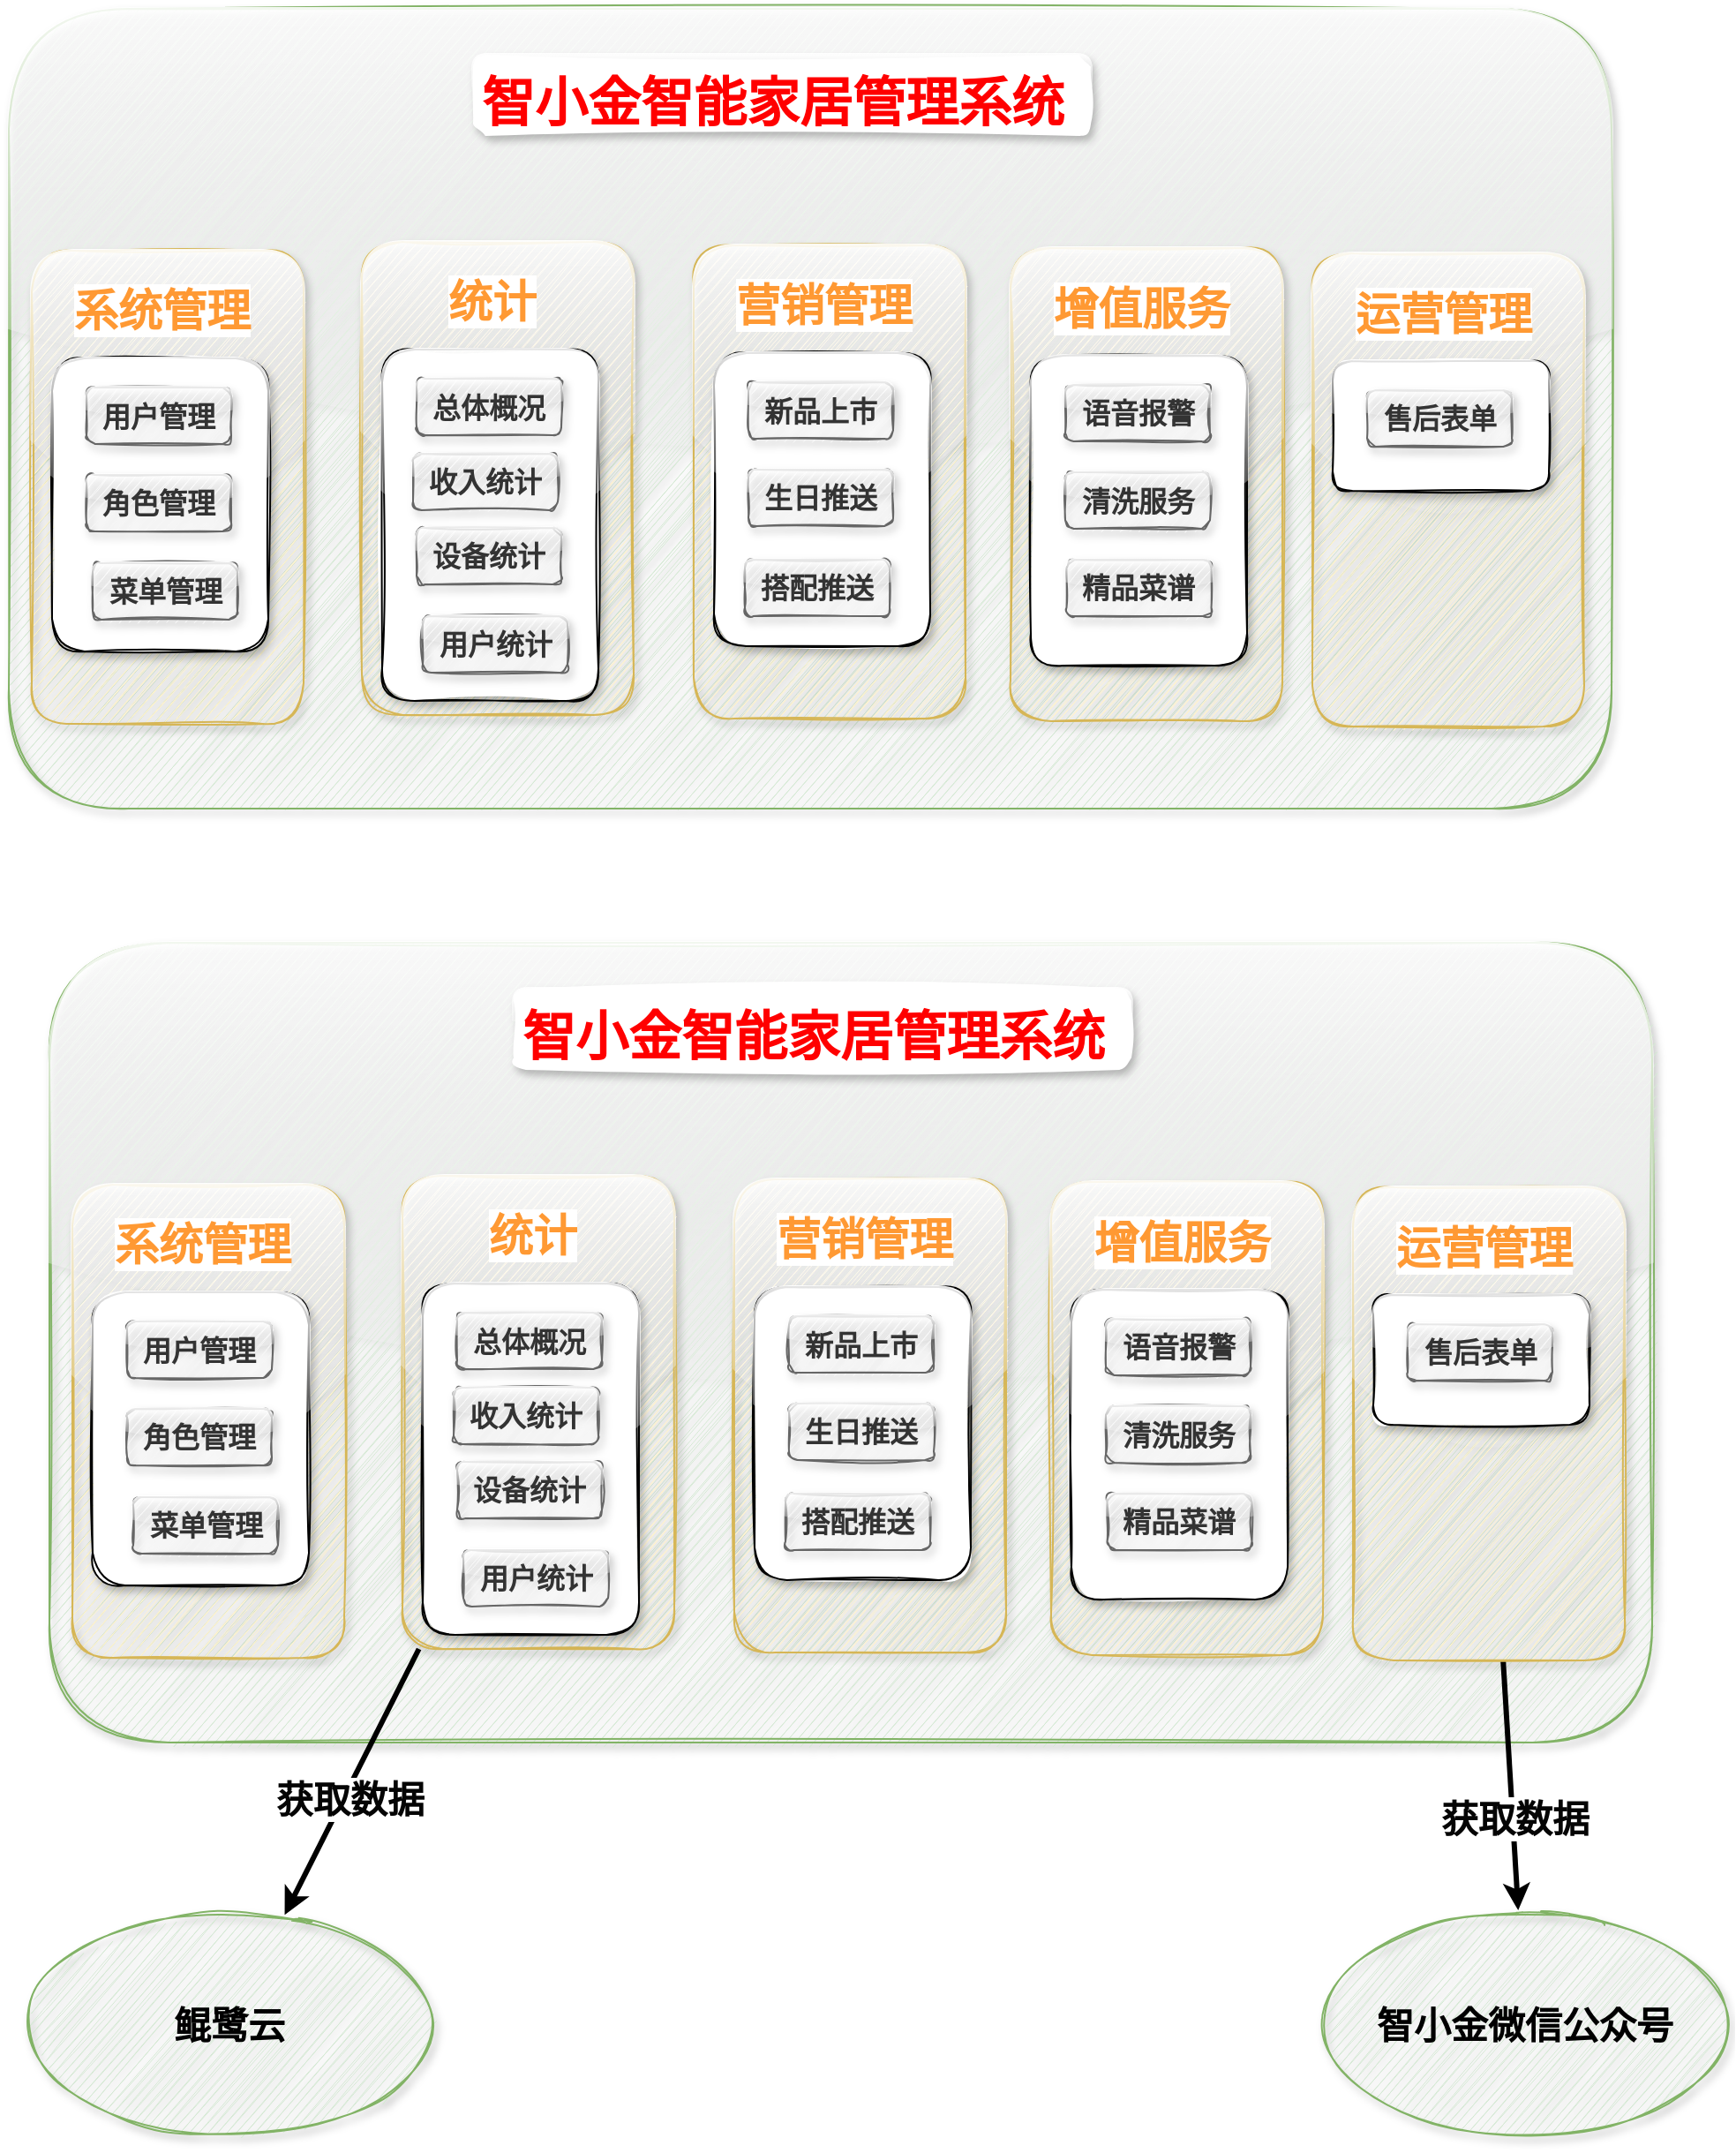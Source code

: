 <mxfile version="16.5.6" type="github">
  <diagram id="Ht1M8jgEwFfnCIfOTk4-" name="Page-1">
    <mxGraphModel dx="1382" dy="-55" grid="0" gridSize="10" guides="1" tooltips="1" connect="0" arrows="1" fold="1" page="1" pageScale="1" pageWidth="1169" pageHeight="827" math="0" shadow="0">
      <root>
        <mxCell id="0" />
        <mxCell id="1" parent="0" />
        <mxCell id="StkEX8WNFYKrYod38pFv-10" value="" style="rounded=1;whiteSpace=wrap;html=1;fillColor=#d5e8d4;strokeColor=#82b366;glass=1;shadow=1;labelBackgroundColor=none;labelBorderColor=none;sketch=1;" parent="1" vertex="1">
          <mxGeometry x="169" y="877" width="908" height="453" as="geometry" />
        </mxCell>
        <mxCell id="StkEX8WNFYKrYod38pFv-9" value="&lt;h1 style=&quot;font-size: 30px&quot;&gt;智小金智能家居管理系统&lt;/h1&gt;" style="text;html=1;strokeColor=none;fillColor=default;spacing=5;spacingTop=-20;whiteSpace=wrap;overflow=hidden;rounded=1;fontSize=30;labelBorderColor=none;labelBackgroundColor=none;fontStyle=0;shadow=1;glass=1;sketch=1;fontColor=#FF0000;" parent="1" vertex="1">
          <mxGeometry x="432" y="903" width="350" height="46" as="geometry" />
        </mxCell>
        <mxCell id="MBSTme_2oMOcWK-TbNuE-2" value="" style="rounded=1;whiteSpace=wrap;html=1;fontSize=20;fillColor=#fff2cc;strokeColor=#d6b656;shadow=1;glass=1;sketch=1;" parent="1" vertex="1">
          <mxGeometry x="182" y="1014" width="154" height="268" as="geometry" />
        </mxCell>
        <mxCell id="MBSTme_2oMOcWK-TbNuE-5" value="" style="rounded=1;whiteSpace=wrap;html=1;fontSize=20;sketch=1;shadow=1;glass=1;" parent="1" vertex="1">
          <mxGeometry x="193.5" y="1075" width="122.5" height="166" as="geometry" />
        </mxCell>
        <mxCell id="MBSTme_2oMOcWK-TbNuE-1" value="用户管理" style="rounded=1;whiteSpace=wrap;html=1;fontSize=16;fontStyle=1;fillColor=#f5f5f5;strokeColor=#666666;fontColor=#333333;shadow=1;glass=1;sketch=1;" parent="1" vertex="1">
          <mxGeometry x="213" y="1091.5" width="82" height="32" as="geometry" />
        </mxCell>
        <mxCell id="MBSTme_2oMOcWK-TbNuE-4" value="系统管理" style="text;html=1;strokeColor=none;fillColor=none;align=center;verticalAlign=middle;whiteSpace=wrap;rounded=1;fontSize=25;fontStyle=1;labelBackgroundColor=default;labelBorderColor=none;glass=1;shadow=1;sketch=1;fontColor=#FF9933;" parent="1" vertex="1">
          <mxGeometry x="196" y="1032" width="120" height="30" as="geometry" />
        </mxCell>
        <mxCell id="MBSTme_2oMOcWK-TbNuE-6" value="角色管理" style="rounded=1;whiteSpace=wrap;html=1;fontSize=16;fontStyle=1;fillColor=#f5f5f5;strokeColor=#666666;fontColor=#333333;glass=1;shadow=1;sketch=1;" parent="1" vertex="1">
          <mxGeometry x="213" y="1141" width="82" height="32" as="geometry" />
        </mxCell>
        <mxCell id="MBSTme_2oMOcWK-TbNuE-7" value="菜单管理" style="rounded=1;whiteSpace=wrap;html=1;fontSize=16;fontStyle=1;fillColor=#f5f5f5;strokeColor=#666666;fontColor=#333333;glass=1;shadow=1;sketch=1;" parent="1" vertex="1">
          <mxGeometry x="216.5" y="1191" width="82" height="32" as="geometry" />
        </mxCell>
        <mxCell id="MBSTme_2oMOcWK-TbNuE-9" value="" style="rounded=1;whiteSpace=wrap;html=1;fontSize=20;fillColor=#fff2cc;strokeColor=#d6b656;shadow=1;glass=1;sketch=1;" parent="1" vertex="1">
          <mxGeometry x="369" y="1009" width="154" height="268" as="geometry" />
        </mxCell>
        <mxCell id="MBSTme_2oMOcWK-TbNuE-10" value="" style="rounded=1;whiteSpace=wrap;html=1;fontSize=20;sketch=1;shadow=1;glass=1;" parent="1" vertex="1">
          <mxGeometry x="380.5" y="1070" width="122.5" height="199" as="geometry" />
        </mxCell>
        <mxCell id="MBSTme_2oMOcWK-TbNuE-11" value="总体概况" style="rounded=1;whiteSpace=wrap;html=1;fontSize=16;fontStyle=1;fillColor=#f5f5f5;strokeColor=#666666;fontColor=#333333;shadow=1;glass=1;sketch=1;" parent="1" vertex="1">
          <mxGeometry x="400" y="1086.5" width="82" height="32" as="geometry" />
        </mxCell>
        <mxCell id="MBSTme_2oMOcWK-TbNuE-12" value="统计" style="text;html=1;strokeColor=none;fillColor=none;align=center;verticalAlign=middle;whiteSpace=wrap;rounded=1;fontSize=25;fontStyle=1;labelBackgroundColor=default;labelBorderColor=none;glass=1;shadow=1;sketch=1;fontColor=#FF9933;" parent="1" vertex="1">
          <mxGeometry x="383" y="1027" width="120" height="30" as="geometry" />
        </mxCell>
        <mxCell id="MBSTme_2oMOcWK-TbNuE-13" value="设备统计" style="rounded=1;whiteSpace=wrap;html=1;fontSize=16;fontStyle=1;fillColor=#f5f5f5;strokeColor=#666666;fontColor=#333333;glass=1;shadow=1;sketch=1;" parent="1" vertex="1">
          <mxGeometry x="400" y="1171" width="82" height="32" as="geometry" />
        </mxCell>
        <mxCell id="MBSTme_2oMOcWK-TbNuE-14" value="用户统计" style="rounded=1;whiteSpace=wrap;html=1;fontSize=16;fontStyle=1;fillColor=#f5f5f5;strokeColor=#666666;fontColor=#333333;glass=1;shadow=1;sketch=1;" parent="1" vertex="1">
          <mxGeometry x="403.5" y="1221" width="82" height="32" as="geometry" />
        </mxCell>
        <mxCell id="MBSTme_2oMOcWK-TbNuE-15" value="" style="rounded=1;whiteSpace=wrap;html=1;fontSize=20;fillColor=#fff2cc;strokeColor=#d6b656;shadow=1;glass=1;sketch=1;" parent="1" vertex="1">
          <mxGeometry x="557" y="1011" width="154" height="268" as="geometry" />
        </mxCell>
        <mxCell id="MBSTme_2oMOcWK-TbNuE-16" value="" style="rounded=1;whiteSpace=wrap;html=1;fontSize=20;sketch=1;shadow=1;glass=1;" parent="1" vertex="1">
          <mxGeometry x="568.5" y="1072" width="122.5" height="166" as="geometry" />
        </mxCell>
        <mxCell id="MBSTme_2oMOcWK-TbNuE-17" value="新品上市" style="rounded=1;whiteSpace=wrap;html=1;fontSize=16;fontStyle=1;fillColor=#f5f5f5;strokeColor=#666666;fontColor=#333333;shadow=1;glass=1;sketch=1;" parent="1" vertex="1">
          <mxGeometry x="588" y="1088.5" width="82" height="32" as="geometry" />
        </mxCell>
        <mxCell id="MBSTme_2oMOcWK-TbNuE-18" value="营销管理" style="text;html=1;strokeColor=none;fillColor=none;align=center;verticalAlign=middle;whiteSpace=wrap;rounded=1;fontSize=25;fontStyle=1;labelBackgroundColor=default;labelBorderColor=none;glass=1;shadow=1;sketch=1;fontColor=#FF9933;" parent="1" vertex="1">
          <mxGeometry x="571" y="1029" width="120" height="30" as="geometry" />
        </mxCell>
        <mxCell id="MBSTme_2oMOcWK-TbNuE-19" value="生日推送" style="rounded=1;whiteSpace=wrap;html=1;fontSize=16;fontStyle=1;fillColor=#f5f5f5;strokeColor=#666666;fontColor=#333333;glass=1;shadow=1;sketch=1;" parent="1" vertex="1">
          <mxGeometry x="588" y="1138" width="82" height="32" as="geometry" />
        </mxCell>
        <mxCell id="MBSTme_2oMOcWK-TbNuE-20" value="搭配推送" style="rounded=1;whiteSpace=wrap;html=1;fontSize=16;fontStyle=1;fillColor=#f5f5f5;strokeColor=#666666;fontColor=#333333;glass=1;shadow=1;sketch=1;" parent="1" vertex="1">
          <mxGeometry x="586" y="1189" width="82" height="32" as="geometry" />
        </mxCell>
        <mxCell id="MBSTme_2oMOcWK-TbNuE-21" value="" style="rounded=1;whiteSpace=wrap;html=1;fontSize=20;fillColor=#fff2cc;strokeColor=#d6b656;shadow=1;glass=1;sketch=1;" parent="1" vertex="1">
          <mxGeometry x="736.5" y="1012.5" width="154" height="268" as="geometry" />
        </mxCell>
        <mxCell id="MBSTme_2oMOcWK-TbNuE-22" value="" style="rounded=1;whiteSpace=wrap;html=1;fontSize=20;sketch=1;shadow=1;glass=1;" parent="1" vertex="1">
          <mxGeometry x="748" y="1073.5" width="122.5" height="175.5" as="geometry" />
        </mxCell>
        <mxCell id="MBSTme_2oMOcWK-TbNuE-23" value="语音报警" style="rounded=1;whiteSpace=wrap;html=1;fontSize=16;fontStyle=1;fillColor=#f5f5f5;strokeColor=#666666;fontColor=#333333;shadow=1;glass=1;sketch=1;" parent="1" vertex="1">
          <mxGeometry x="767.5" y="1090" width="82" height="32" as="geometry" />
        </mxCell>
        <mxCell id="MBSTme_2oMOcWK-TbNuE-24" value="增值服务" style="text;html=1;strokeColor=none;fillColor=none;align=center;verticalAlign=middle;whiteSpace=wrap;rounded=1;fontSize=25;fontStyle=1;labelBackgroundColor=default;labelBorderColor=none;glass=1;shadow=1;sketch=1;fontColor=#FF9933;" parent="1" vertex="1">
          <mxGeometry x="750.5" y="1030.5" width="120" height="30" as="geometry" />
        </mxCell>
        <mxCell id="MBSTme_2oMOcWK-TbNuE-25" value="清洗服务" style="rounded=1;whiteSpace=wrap;html=1;fontSize=16;fontStyle=1;fillColor=#f5f5f5;strokeColor=#666666;fontColor=#333333;glass=1;shadow=1;sketch=1;" parent="1" vertex="1">
          <mxGeometry x="767.5" y="1139.5" width="82" height="32" as="geometry" />
        </mxCell>
        <mxCell id="MBSTme_2oMOcWK-TbNuE-27" value="" style="rounded=1;whiteSpace=wrap;html=1;fontSize=20;fillColor=#fff2cc;strokeColor=#d6b656;shadow=1;glass=1;sketch=1;" parent="1" vertex="1">
          <mxGeometry x="907.5" y="1015.5" width="154" height="268" as="geometry" />
        </mxCell>
        <mxCell id="MBSTme_2oMOcWK-TbNuE-28" value="" style="rounded=1;whiteSpace=wrap;html=1;fontSize=20;sketch=1;shadow=1;glass=1;" parent="1" vertex="1">
          <mxGeometry x="919" y="1076.5" width="122.5" height="73.5" as="geometry" />
        </mxCell>
        <mxCell id="MBSTme_2oMOcWK-TbNuE-29" value="售后表单" style="rounded=1;whiteSpace=wrap;html=1;fontSize=16;fontStyle=1;fillColor=#f5f5f5;strokeColor=#666666;fontColor=#333333;shadow=1;glass=1;sketch=1;" parent="1" vertex="1">
          <mxGeometry x="938.5" y="1093" width="82" height="32" as="geometry" />
        </mxCell>
        <mxCell id="MBSTme_2oMOcWK-TbNuE-30" value="运营管理" style="text;html=1;strokeColor=none;fillColor=none;align=center;verticalAlign=middle;whiteSpace=wrap;rounded=1;fontSize=25;fontStyle=1;labelBackgroundColor=default;labelBorderColor=none;glass=1;shadow=1;sketch=1;fontColor=#FF9933;" parent="1" vertex="1">
          <mxGeometry x="921.5" y="1033.5" width="120" height="30" as="geometry" />
        </mxCell>
        <mxCell id="te4jrEQZptGzsJDtp4lp-1" value="收入统计" style="rounded=1;whiteSpace=wrap;html=1;fontSize=16;fontStyle=1;fillColor=#f5f5f5;strokeColor=#666666;fontColor=#333333;glass=1;shadow=1;sketch=1;" vertex="1" parent="1">
          <mxGeometry x="398" y="1129" width="82" height="32" as="geometry" />
        </mxCell>
        <mxCell id="te4jrEQZptGzsJDtp4lp-2" value="精品菜谱" style="rounded=1;whiteSpace=wrap;html=1;fontSize=16;fontStyle=1;fillColor=#f5f5f5;strokeColor=#666666;fontColor=#333333;glass=1;shadow=1;sketch=1;" vertex="1" parent="1">
          <mxGeometry x="768.25" y="1189" width="82" height="32" as="geometry" />
        </mxCell>
        <mxCell id="te4jrEQZptGzsJDtp4lp-3" value="" style="rounded=1;whiteSpace=wrap;html=1;fillColor=#d5e8d4;strokeColor=#82b366;glass=1;shadow=1;labelBackgroundColor=none;labelBorderColor=none;sketch=1;" vertex="1" parent="1">
          <mxGeometry x="192" y="1406" width="908" height="453" as="geometry" />
        </mxCell>
        <mxCell id="te4jrEQZptGzsJDtp4lp-4" value="&lt;h1 style=&quot;font-size: 30px&quot;&gt;智小金智能家居管理系统&lt;/h1&gt;" style="text;html=1;strokeColor=none;fillColor=default;spacing=5;spacingTop=-20;whiteSpace=wrap;overflow=hidden;rounded=1;fontSize=30;labelBorderColor=none;labelBackgroundColor=none;fontStyle=0;shadow=1;glass=1;sketch=1;fontColor=#FF0000;" vertex="1" parent="1">
          <mxGeometry x="455" y="1432" width="350" height="46" as="geometry" />
        </mxCell>
        <mxCell id="te4jrEQZptGzsJDtp4lp-5" value="" style="rounded=1;whiteSpace=wrap;html=1;fontSize=20;fillColor=#fff2cc;strokeColor=#d6b656;shadow=1;glass=1;sketch=1;" vertex="1" parent="1">
          <mxGeometry x="205" y="1543" width="154" height="268" as="geometry" />
        </mxCell>
        <mxCell id="te4jrEQZptGzsJDtp4lp-6" value="" style="rounded=1;whiteSpace=wrap;html=1;fontSize=20;sketch=1;shadow=1;glass=1;" vertex="1" parent="1">
          <mxGeometry x="216.5" y="1604" width="122.5" height="166" as="geometry" />
        </mxCell>
        <mxCell id="te4jrEQZptGzsJDtp4lp-7" value="用户管理" style="rounded=1;whiteSpace=wrap;html=1;fontSize=16;fontStyle=1;fillColor=#f5f5f5;strokeColor=#666666;fontColor=#333333;shadow=1;glass=1;sketch=1;" vertex="1" parent="1">
          <mxGeometry x="236" y="1620.5" width="82" height="32" as="geometry" />
        </mxCell>
        <mxCell id="te4jrEQZptGzsJDtp4lp-8" value="系统管理" style="text;html=1;strokeColor=none;fillColor=none;align=center;verticalAlign=middle;whiteSpace=wrap;rounded=1;fontSize=25;fontStyle=1;labelBackgroundColor=default;labelBorderColor=none;glass=1;shadow=1;sketch=1;fontColor=#FF9933;" vertex="1" parent="1">
          <mxGeometry x="219" y="1561" width="120" height="30" as="geometry" />
        </mxCell>
        <mxCell id="te4jrEQZptGzsJDtp4lp-9" value="角色管理" style="rounded=1;whiteSpace=wrap;html=1;fontSize=16;fontStyle=1;fillColor=#f5f5f5;strokeColor=#666666;fontColor=#333333;glass=1;shadow=1;sketch=1;" vertex="1" parent="1">
          <mxGeometry x="236" y="1670" width="82" height="32" as="geometry" />
        </mxCell>
        <mxCell id="te4jrEQZptGzsJDtp4lp-10" value="菜单管理" style="rounded=1;whiteSpace=wrap;html=1;fontSize=16;fontStyle=1;fillColor=#f5f5f5;strokeColor=#666666;fontColor=#333333;glass=1;shadow=1;sketch=1;" vertex="1" parent="1">
          <mxGeometry x="239.5" y="1720" width="82" height="32" as="geometry" />
        </mxCell>
        <mxCell id="te4jrEQZptGzsJDtp4lp-11" value="" style="rounded=1;whiteSpace=wrap;html=1;fontSize=20;fillColor=#fff2cc;strokeColor=#d6b656;shadow=1;glass=1;sketch=1;" vertex="1" parent="1">
          <mxGeometry x="392" y="1538" width="154" height="268" as="geometry" />
        </mxCell>
        <mxCell id="te4jrEQZptGzsJDtp4lp-12" value="" style="rounded=1;whiteSpace=wrap;html=1;fontSize=20;sketch=1;shadow=1;glass=1;" vertex="1" parent="1">
          <mxGeometry x="403.5" y="1599" width="122.5" height="199" as="geometry" />
        </mxCell>
        <mxCell id="te4jrEQZptGzsJDtp4lp-13" value="总体概况" style="rounded=1;whiteSpace=wrap;html=1;fontSize=16;fontStyle=1;fillColor=#f5f5f5;strokeColor=#666666;fontColor=#333333;shadow=1;glass=1;sketch=1;" vertex="1" parent="1">
          <mxGeometry x="423" y="1615.5" width="82" height="32" as="geometry" />
        </mxCell>
        <mxCell id="te4jrEQZptGzsJDtp4lp-14" value="统计" style="text;html=1;strokeColor=none;fillColor=none;align=center;verticalAlign=middle;whiteSpace=wrap;rounded=1;fontSize=25;fontStyle=1;labelBackgroundColor=default;labelBorderColor=none;glass=1;shadow=1;sketch=1;fontColor=#FF9933;" vertex="1" parent="1">
          <mxGeometry x="406" y="1556" width="120" height="30" as="geometry" />
        </mxCell>
        <mxCell id="te4jrEQZptGzsJDtp4lp-15" value="设备统计" style="rounded=1;whiteSpace=wrap;html=1;fontSize=16;fontStyle=1;fillColor=#f5f5f5;strokeColor=#666666;fontColor=#333333;glass=1;shadow=1;sketch=1;" vertex="1" parent="1">
          <mxGeometry x="423" y="1700" width="82" height="32" as="geometry" />
        </mxCell>
        <mxCell id="te4jrEQZptGzsJDtp4lp-16" value="用户统计" style="rounded=1;whiteSpace=wrap;html=1;fontSize=16;fontStyle=1;fillColor=#f5f5f5;strokeColor=#666666;fontColor=#333333;glass=1;shadow=1;sketch=1;" vertex="1" parent="1">
          <mxGeometry x="426.5" y="1750" width="82" height="32" as="geometry" />
        </mxCell>
        <mxCell id="te4jrEQZptGzsJDtp4lp-17" value="" style="rounded=1;whiteSpace=wrap;html=1;fontSize=20;fillColor=#fff2cc;strokeColor=#d6b656;shadow=1;glass=1;sketch=1;" vertex="1" parent="1">
          <mxGeometry x="580" y="1540" width="154" height="268" as="geometry" />
        </mxCell>
        <mxCell id="te4jrEQZptGzsJDtp4lp-18" value="" style="rounded=1;whiteSpace=wrap;html=1;fontSize=20;sketch=1;shadow=1;glass=1;" vertex="1" parent="1">
          <mxGeometry x="591.5" y="1601" width="122.5" height="166" as="geometry" />
        </mxCell>
        <mxCell id="te4jrEQZptGzsJDtp4lp-19" value="新品上市" style="rounded=1;whiteSpace=wrap;html=1;fontSize=16;fontStyle=1;fillColor=#f5f5f5;strokeColor=#666666;fontColor=#333333;shadow=1;glass=1;sketch=1;" vertex="1" parent="1">
          <mxGeometry x="611" y="1617.5" width="82" height="32" as="geometry" />
        </mxCell>
        <mxCell id="te4jrEQZptGzsJDtp4lp-20" value="营销管理" style="text;html=1;strokeColor=none;fillColor=none;align=center;verticalAlign=middle;whiteSpace=wrap;rounded=1;fontSize=25;fontStyle=1;labelBackgroundColor=default;labelBorderColor=none;glass=1;shadow=1;sketch=1;fontColor=#FF9933;" vertex="1" parent="1">
          <mxGeometry x="594" y="1558" width="120" height="30" as="geometry" />
        </mxCell>
        <mxCell id="te4jrEQZptGzsJDtp4lp-21" value="生日推送" style="rounded=1;whiteSpace=wrap;html=1;fontSize=16;fontStyle=1;fillColor=#f5f5f5;strokeColor=#666666;fontColor=#333333;glass=1;shadow=1;sketch=1;" vertex="1" parent="1">
          <mxGeometry x="611" y="1667" width="82" height="32" as="geometry" />
        </mxCell>
        <mxCell id="te4jrEQZptGzsJDtp4lp-22" value="搭配推送" style="rounded=1;whiteSpace=wrap;html=1;fontSize=16;fontStyle=1;fillColor=#f5f5f5;strokeColor=#666666;fontColor=#333333;glass=1;shadow=1;sketch=1;" vertex="1" parent="1">
          <mxGeometry x="609" y="1718" width="82" height="32" as="geometry" />
        </mxCell>
        <mxCell id="te4jrEQZptGzsJDtp4lp-23" style="rounded=0;orthogonalLoop=1;jettySize=auto;html=1;fontSize=21;fontColor=#FF0000;strokeWidth=3;" edge="1" source="te4jrEQZptGzsJDtp4lp-11" target="te4jrEQZptGzsJDtp4lp-36" parent="1">
          <mxGeometry relative="1" as="geometry" />
        </mxCell>
        <mxCell id="te4jrEQZptGzsJDtp4lp-24" value="获取数据" style="edgeLabel;html=1;align=center;verticalAlign=middle;resizable=0;points=[];fontSize=21;fontColor=#050505;fontStyle=1" vertex="1" connectable="0" parent="te4jrEQZptGzsJDtp4lp-23">
          <mxGeometry x="0.095" y="2" relative="1" as="geometry">
            <mxPoint y="1" as="offset" />
          </mxGeometry>
        </mxCell>
        <mxCell id="te4jrEQZptGzsJDtp4lp-25" value="" style="rounded=1;whiteSpace=wrap;html=1;fontSize=20;fillColor=#fff2cc;strokeColor=#d6b656;shadow=1;glass=1;sketch=1;" vertex="1" parent="1">
          <mxGeometry x="759.5" y="1541.5" width="154" height="268" as="geometry" />
        </mxCell>
        <mxCell id="te4jrEQZptGzsJDtp4lp-26" value="" style="rounded=1;whiteSpace=wrap;html=1;fontSize=20;sketch=1;shadow=1;glass=1;" vertex="1" parent="1">
          <mxGeometry x="771" y="1602.5" width="122.5" height="175.5" as="geometry" />
        </mxCell>
        <mxCell id="te4jrEQZptGzsJDtp4lp-27" value="语音报警" style="rounded=1;whiteSpace=wrap;html=1;fontSize=16;fontStyle=1;fillColor=#f5f5f5;strokeColor=#666666;fontColor=#333333;shadow=1;glass=1;sketch=1;" vertex="1" parent="1">
          <mxGeometry x="790.5" y="1619" width="82" height="32" as="geometry" />
        </mxCell>
        <mxCell id="te4jrEQZptGzsJDtp4lp-28" value="增值服务" style="text;html=1;strokeColor=none;fillColor=none;align=center;verticalAlign=middle;whiteSpace=wrap;rounded=1;fontSize=25;fontStyle=1;labelBackgroundColor=default;labelBorderColor=none;glass=1;shadow=1;sketch=1;fontColor=#FF9933;" vertex="1" parent="1">
          <mxGeometry x="773.5" y="1559.5" width="120" height="30" as="geometry" />
        </mxCell>
        <mxCell id="te4jrEQZptGzsJDtp4lp-29" value="清洗服务" style="rounded=1;whiteSpace=wrap;html=1;fontSize=16;fontStyle=1;fillColor=#f5f5f5;strokeColor=#666666;fontColor=#333333;glass=1;shadow=1;sketch=1;" vertex="1" parent="1">
          <mxGeometry x="790.5" y="1668.5" width="82" height="32" as="geometry" />
        </mxCell>
        <mxCell id="te4jrEQZptGzsJDtp4lp-30" style="edgeStyle=none;rounded=0;orthogonalLoop=1;jettySize=auto;html=1;fontSize=21;fontColor=#FF0000;strokeWidth=3;" edge="1" source="te4jrEQZptGzsJDtp4lp-32" target="te4jrEQZptGzsJDtp4lp-37" parent="1">
          <mxGeometry relative="1" as="geometry" />
        </mxCell>
        <mxCell id="te4jrEQZptGzsJDtp4lp-31" value="获取数据" style="edgeLabel;html=1;align=center;verticalAlign=middle;resizable=0;points=[];fontSize=21;fontColor=#050505;fontStyle=1" vertex="1" connectable="0" parent="te4jrEQZptGzsJDtp4lp-30">
          <mxGeometry x="0.261" y="1" relative="1" as="geometry">
            <mxPoint as="offset" />
          </mxGeometry>
        </mxCell>
        <mxCell id="te4jrEQZptGzsJDtp4lp-32" value="" style="rounded=1;whiteSpace=wrap;html=1;fontSize=20;fillColor=#fff2cc;strokeColor=#d6b656;shadow=1;glass=1;sketch=1;" vertex="1" parent="1">
          <mxGeometry x="930.5" y="1544.5" width="154" height="268" as="geometry" />
        </mxCell>
        <mxCell id="te4jrEQZptGzsJDtp4lp-33" value="" style="rounded=1;whiteSpace=wrap;html=1;fontSize=20;sketch=1;shadow=1;glass=1;" vertex="1" parent="1">
          <mxGeometry x="942" y="1605.5" width="122.5" height="73.5" as="geometry" />
        </mxCell>
        <mxCell id="te4jrEQZptGzsJDtp4lp-34" value="售后表单" style="rounded=1;whiteSpace=wrap;html=1;fontSize=16;fontStyle=1;fillColor=#f5f5f5;strokeColor=#666666;fontColor=#333333;shadow=1;glass=1;sketch=1;" vertex="1" parent="1">
          <mxGeometry x="961.5" y="1622" width="82" height="32" as="geometry" />
        </mxCell>
        <mxCell id="te4jrEQZptGzsJDtp4lp-35" value="运营管理" style="text;html=1;strokeColor=none;fillColor=none;align=center;verticalAlign=middle;whiteSpace=wrap;rounded=1;fontSize=25;fontStyle=1;labelBackgroundColor=default;labelBorderColor=none;glass=1;shadow=1;sketch=1;fontColor=#FF9933;" vertex="1" parent="1">
          <mxGeometry x="944.5" y="1562.5" width="120" height="30" as="geometry" />
        </mxCell>
        <mxCell id="te4jrEQZptGzsJDtp4lp-36" value="鲲鹭云" style="ellipse;whiteSpace=wrap;html=1;rounded=1;shadow=1;glass=1;labelBackgroundColor=none;labelBorderColor=none;sketch=1;fontSize=21;fillColor=#d5e8d4;strokeColor=#82b366;fontStyle=1" vertex="1" parent="1">
          <mxGeometry x="182" y="1954" width="224" height="129" as="geometry" />
        </mxCell>
        <mxCell id="te4jrEQZptGzsJDtp4lp-37" value="智小金微信公众号" style="ellipse;whiteSpace=wrap;html=1;rounded=1;shadow=1;glass=1;labelBackgroundColor=none;labelBorderColor=none;sketch=1;fontSize=21;fillColor=#d5e8d4;strokeColor=#82b366;fontStyle=1" vertex="1" parent="1">
          <mxGeometry x="916" y="1954" width="224" height="129" as="geometry" />
        </mxCell>
        <mxCell id="te4jrEQZptGzsJDtp4lp-38" value="收入统计" style="rounded=1;whiteSpace=wrap;html=1;fontSize=16;fontStyle=1;fillColor=#f5f5f5;strokeColor=#666666;fontColor=#333333;glass=1;shadow=1;sketch=1;" vertex="1" parent="1">
          <mxGeometry x="421" y="1658" width="82" height="32" as="geometry" />
        </mxCell>
        <mxCell id="te4jrEQZptGzsJDtp4lp-39" value="精品菜谱" style="rounded=1;whiteSpace=wrap;html=1;fontSize=16;fontStyle=1;fillColor=#f5f5f5;strokeColor=#666666;fontColor=#333333;glass=1;shadow=1;sketch=1;" vertex="1" parent="1">
          <mxGeometry x="791.25" y="1718" width="82" height="32" as="geometry" />
        </mxCell>
      </root>
    </mxGraphModel>
  </diagram>
</mxfile>
